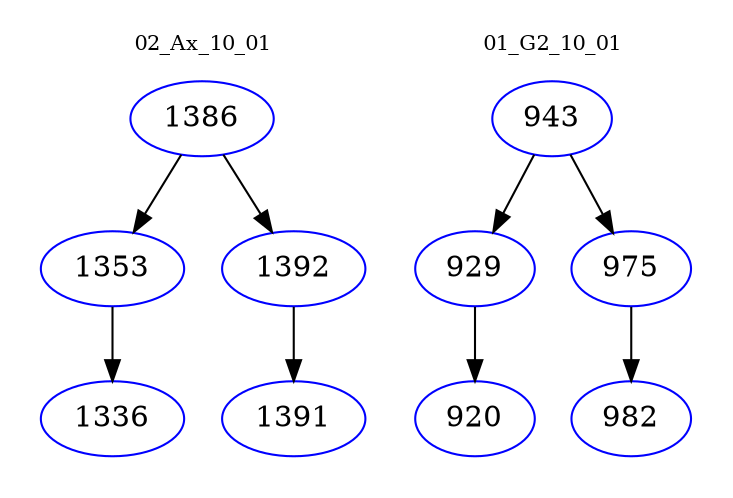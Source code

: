 digraph{
subgraph cluster_0 {
color = white
label = "02_Ax_10_01";
fontsize=10;
T0_1386 [label="1386", color="blue"]
T0_1386 -> T0_1353 [color="black"]
T0_1353 [label="1353", color="blue"]
T0_1353 -> T0_1336 [color="black"]
T0_1336 [label="1336", color="blue"]
T0_1386 -> T0_1392 [color="black"]
T0_1392 [label="1392", color="blue"]
T0_1392 -> T0_1391 [color="black"]
T0_1391 [label="1391", color="blue"]
}
subgraph cluster_1 {
color = white
label = "01_G2_10_01";
fontsize=10;
T1_943 [label="943", color="blue"]
T1_943 -> T1_929 [color="black"]
T1_929 [label="929", color="blue"]
T1_929 -> T1_920 [color="black"]
T1_920 [label="920", color="blue"]
T1_943 -> T1_975 [color="black"]
T1_975 [label="975", color="blue"]
T1_975 -> T1_982 [color="black"]
T1_982 [label="982", color="blue"]
}
}
